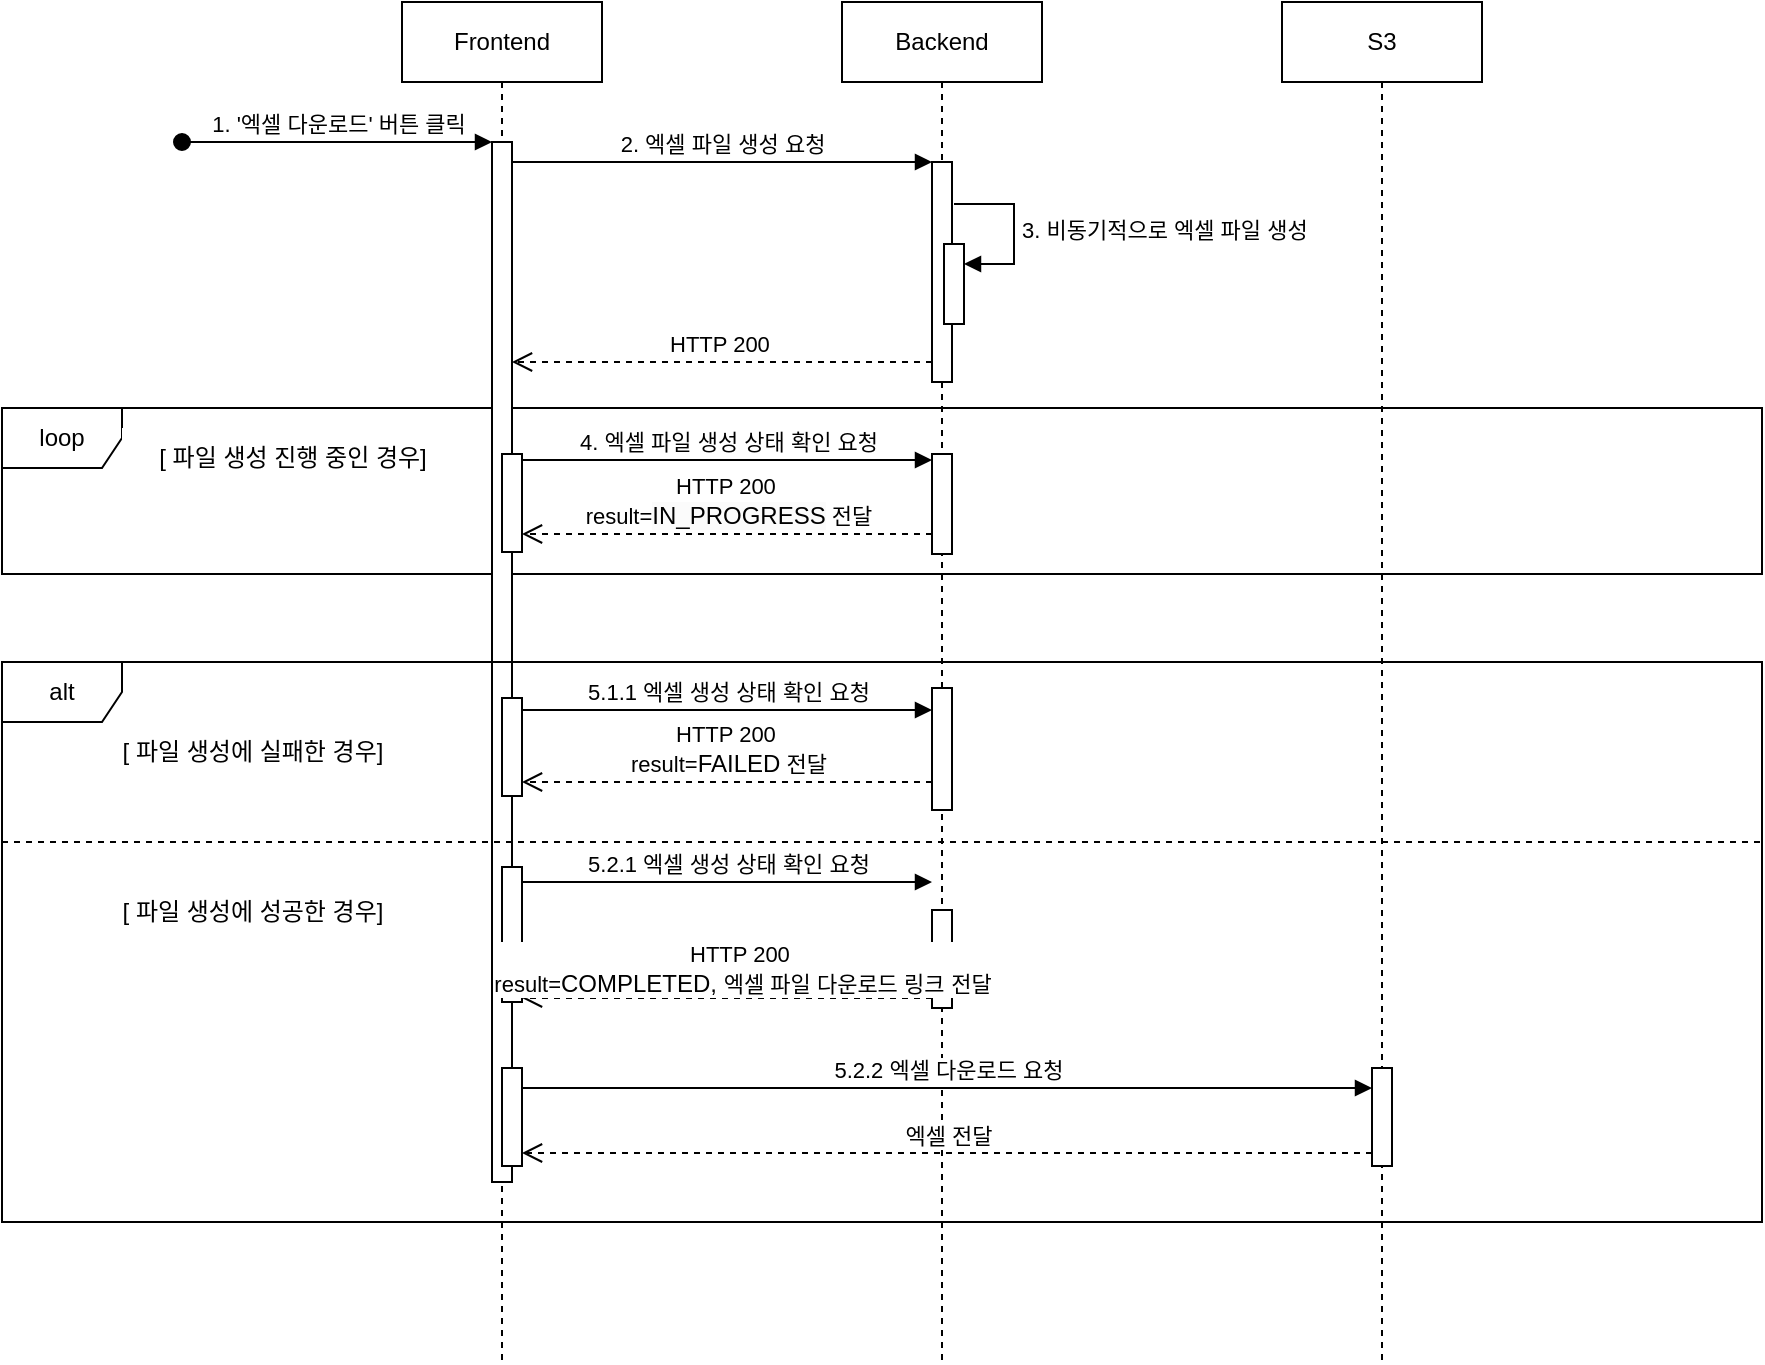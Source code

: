 <mxfile version="24.7.12">
  <diagram name="Page-1" id="2YBvvXClWsGukQMizWep">
    <mxGraphModel dx="1929" dy="650" grid="1" gridSize="10" guides="1" tooltips="1" connect="1" arrows="1" fold="1" page="1" pageScale="1" pageWidth="850" pageHeight="1100" math="0" shadow="0">
      <root>
        <mxCell id="0" />
        <mxCell id="1" parent="0" />
        <mxCell id="QKxXK6VpdKYHKQw2vSCh-11" value="loop" style="shape=umlFrame;whiteSpace=wrap;html=1;pointerEvents=0;" parent="1" vertex="1">
          <mxGeometry x="-160" y="243" width="880" height="83" as="geometry" />
        </mxCell>
        <mxCell id="aM9ryv3xv72pqoxQDRHE-1" value="Frontend" style="shape=umlLifeline;perimeter=lifelinePerimeter;whiteSpace=wrap;html=1;container=0;dropTarget=0;collapsible=0;recursiveResize=0;outlineConnect=0;portConstraint=eastwest;newEdgeStyle={&quot;edgeStyle&quot;:&quot;elbowEdgeStyle&quot;,&quot;elbow&quot;:&quot;vertical&quot;,&quot;curved&quot;:0,&quot;rounded&quot;:0};" parent="1" vertex="1">
          <mxGeometry x="40" y="40" width="100" height="680" as="geometry" />
        </mxCell>
        <mxCell id="aM9ryv3xv72pqoxQDRHE-2" value="" style="html=1;points=[];perimeter=orthogonalPerimeter;outlineConnect=0;targetShapes=umlLifeline;portConstraint=eastwest;newEdgeStyle={&quot;edgeStyle&quot;:&quot;elbowEdgeStyle&quot;,&quot;elbow&quot;:&quot;vertical&quot;,&quot;curved&quot;:0,&quot;rounded&quot;:0};" parent="aM9ryv3xv72pqoxQDRHE-1" vertex="1">
          <mxGeometry x="45" y="70" width="10" height="520" as="geometry" />
        </mxCell>
        <mxCell id="aM9ryv3xv72pqoxQDRHE-3" value="1. &#39;엑셀 다운로드&#39; 버튼 클릭" style="html=1;verticalAlign=bottom;startArrow=oval;endArrow=block;startSize=8;edgeStyle=elbowEdgeStyle;elbow=vertical;curved=0;rounded=0;" parent="aM9ryv3xv72pqoxQDRHE-1" target="aM9ryv3xv72pqoxQDRHE-2" edge="1">
          <mxGeometry relative="1" as="geometry">
            <mxPoint x="-110" y="70" as="sourcePoint" />
            <mxPoint as="offset" />
          </mxGeometry>
        </mxCell>
        <mxCell id="QKxXK6VpdKYHKQw2vSCh-9" value="" style="html=1;points=[[0,0,0,0,5],[0,1,0,0,-5],[1,0,0,0,5],[1,1,0,0,-5]];perimeter=orthogonalPerimeter;outlineConnect=0;targetShapes=umlLifeline;portConstraint=eastwest;newEdgeStyle={&quot;curved&quot;:0,&quot;rounded&quot;:0};" parent="aM9ryv3xv72pqoxQDRHE-1" vertex="1">
          <mxGeometry x="50" y="226" width="10" height="49" as="geometry" />
        </mxCell>
        <mxCell id="aM9ryv3xv72pqoxQDRHE-5" value="Backend" style="shape=umlLifeline;perimeter=lifelinePerimeter;whiteSpace=wrap;html=1;container=0;dropTarget=0;collapsible=0;recursiveResize=0;outlineConnect=0;portConstraint=eastwest;newEdgeStyle={&quot;edgeStyle&quot;:&quot;elbowEdgeStyle&quot;,&quot;elbow&quot;:&quot;vertical&quot;,&quot;curved&quot;:0,&quot;rounded&quot;:0};" parent="1" vertex="1">
          <mxGeometry x="260" y="40" width="100" height="680" as="geometry" />
        </mxCell>
        <mxCell id="aM9ryv3xv72pqoxQDRHE-6" value="" style="html=1;points=[];perimeter=orthogonalPerimeter;outlineConnect=0;targetShapes=umlLifeline;portConstraint=eastwest;newEdgeStyle={&quot;edgeStyle&quot;:&quot;elbowEdgeStyle&quot;,&quot;elbow&quot;:&quot;vertical&quot;,&quot;curved&quot;:0,&quot;rounded&quot;:0};" parent="aM9ryv3xv72pqoxQDRHE-5" vertex="1">
          <mxGeometry x="45" y="80" width="10" height="110" as="geometry" />
        </mxCell>
        <mxCell id="QKxXK6VpdKYHKQw2vSCh-8" value="3. 비동기적으로 엑셀 파일 생성" style="html=1;align=left;spacingLeft=2;endArrow=block;rounded=0;edgeStyle=orthogonalEdgeStyle;curved=0;rounded=0;" parent="aM9ryv3xv72pqoxQDRHE-5" target="QKxXK6VpdKYHKQw2vSCh-7" edge="1">
          <mxGeometry relative="1" as="geometry">
            <mxPoint x="56" y="101" as="sourcePoint" />
            <Array as="points">
              <mxPoint x="86" y="131" />
            </Array>
          </mxGeometry>
        </mxCell>
        <mxCell id="QKxXK6VpdKYHKQw2vSCh-7" value="" style="html=1;points=[[0,0,0,0,5],[0,1,0,0,-5],[1,0,0,0,5],[1,1,0,0,-5]];perimeter=orthogonalPerimeter;outlineConnect=0;targetShapes=umlLifeline;portConstraint=eastwest;newEdgeStyle={&quot;curved&quot;:0,&quot;rounded&quot;:0};" parent="aM9ryv3xv72pqoxQDRHE-5" vertex="1">
          <mxGeometry x="51" y="121" width="10" height="40" as="geometry" />
        </mxCell>
        <mxCell id="QKxXK6VpdKYHKQw2vSCh-10" value="&lt;span style=&quot;color: rgba(0, 0, 0, 0); font-family: monospace; font-size: 0px; text-align: start;&quot;&gt;%3CmxGraphModel%3E%3Croot%3E%3CmxCell%20id%3D%220%22%2F%3E%3CmxCell%20id%3D%221%22%20parent%3D%220%22%2F%3E%3CmxCell%20id%3D%222%22%20value%3D%224.%20%EC%97%91%EC%85%80%20%ED%8C%8C%EC%9D%BC%20%EC%83%9D%EC%84%B1%20%EC%9A%94%EC%B2%AD%22%20style%3D%22html%3D1%3BverticalAlign%3Dbottom%3BendArrow%3Dblock%3BedgeStyle%3DelbowEdgeStyle%3Belbow%3Dvertical%3Bcurved%3D0%3Brounded%3D0%3B%22%20edge%3D%221%22%20parent%3D%221%22%3E%3CmxGeometry%20relative%3D%221%22%20as%3D%22geometry%22%3E%3CmxPoint%20x%3D%22100%22%20y%3D%22269%22%20as%3D%22sourcePoint%22%2F%3E%3CArray%20as%3D%22points%22%3E%3CmxPoint%20x%3D%22185%22%20y%3D%22269%22%2F%3E%3C%2FArray%3E%3CmxPoint%20x%3D%22305%22%20y%3D%22269%22%20as%3D%22targetPoint%22%2F%3E%3C%2FmxGeometry%3E%3C%2FmxCell%3E%3C%2Froot%3E%3C%2FmxGraphModel%3E&lt;/span&gt;" style="html=1;points=[];perimeter=orthogonalPerimeter;outlineConnect=0;targetShapes=umlLifeline;portConstraint=eastwest;newEdgeStyle={&quot;edgeStyle&quot;:&quot;elbowEdgeStyle&quot;,&quot;elbow&quot;:&quot;vertical&quot;,&quot;curved&quot;:0,&quot;rounded&quot;:0};" parent="aM9ryv3xv72pqoxQDRHE-5" vertex="1">
          <mxGeometry x="45" y="226" width="10" height="50" as="geometry" />
        </mxCell>
        <mxCell id="QKxXK6VpdKYHKQw2vSCh-26" value="" style="html=1;points=[[0,0,0,0,5],[0,1,0,0,-5],[1,0,0,0,5],[1,1,0,0,-5]];perimeter=orthogonalPerimeter;outlineConnect=0;targetShapes=umlLifeline;portConstraint=eastwest;newEdgeStyle={&quot;curved&quot;:0,&quot;rounded&quot;:0};" parent="aM9ryv3xv72pqoxQDRHE-5" vertex="1">
          <mxGeometry x="45" y="454" width="10" height="49" as="geometry" />
        </mxCell>
        <mxCell id="aM9ryv3xv72pqoxQDRHE-7" value="2. 엑셀 파일 생성 요청" style="html=1;verticalAlign=bottom;endArrow=block;edgeStyle=elbowEdgeStyle;elbow=vertical;curved=0;rounded=0;" parent="1" source="aM9ryv3xv72pqoxQDRHE-2" target="aM9ryv3xv72pqoxQDRHE-6" edge="1">
          <mxGeometry relative="1" as="geometry">
            <mxPoint x="195" y="130" as="sourcePoint" />
            <Array as="points">
              <mxPoint x="180" y="120" />
            </Array>
          </mxGeometry>
        </mxCell>
        <mxCell id="aM9ryv3xv72pqoxQDRHE-8" value="HTTP 200&amp;nbsp;" style="html=1;verticalAlign=bottom;endArrow=open;dashed=1;endSize=8;edgeStyle=elbowEdgeStyle;elbow=horizontal;curved=0;rounded=0;" parent="1" edge="1">
          <mxGeometry relative="1" as="geometry">
            <mxPoint x="95" y="220" as="targetPoint" />
            <Array as="points">
              <mxPoint x="185" y="220" />
            </Array>
            <mxPoint x="305" y="220" as="sourcePoint" />
          </mxGeometry>
        </mxCell>
        <mxCell id="QKxXK6VpdKYHKQw2vSCh-1" value="S3" style="shape=umlLifeline;perimeter=lifelinePerimeter;whiteSpace=wrap;html=1;container=0;dropTarget=0;collapsible=0;recursiveResize=0;outlineConnect=0;portConstraint=eastwest;newEdgeStyle={&quot;edgeStyle&quot;:&quot;elbowEdgeStyle&quot;,&quot;elbow&quot;:&quot;vertical&quot;,&quot;curved&quot;:0,&quot;rounded&quot;:0};" parent="1" vertex="1">
          <mxGeometry x="480" y="40" width="100" height="680" as="geometry" />
        </mxCell>
        <mxCell id="QKxXK6VpdKYHKQw2vSCh-3" value="4. 엑셀 파일 생성 상태 확인 요청" style="html=1;verticalAlign=bottom;endArrow=block;edgeStyle=elbowEdgeStyle;elbow=vertical;curved=0;rounded=0;" parent="1" edge="1">
          <mxGeometry relative="1" as="geometry">
            <mxPoint x="100" y="269" as="sourcePoint" />
            <Array as="points">
              <mxPoint x="185" y="269" />
            </Array>
            <mxPoint x="305" y="269" as="targetPoint" />
          </mxGeometry>
        </mxCell>
        <mxCell id="QKxXK6VpdKYHKQw2vSCh-12" value="[ 파일 생성에 실패한 경우]" style="text;html=1;align=center;verticalAlign=middle;resizable=0;points=[];autosize=1;strokeColor=none;fillColor=default;" parent="1" vertex="1">
          <mxGeometry x="-115" y="400" width="160" height="30" as="geometry" />
        </mxCell>
        <mxCell id="QKxXK6VpdKYHKQw2vSCh-14" value="" style="line;strokeWidth=1;fillColor=none;align=left;verticalAlign=middle;spacingTop=-1;spacingLeft=3;spacingRight=3;rotatable=0;labelPosition=right;points=[];portConstraint=eastwest;strokeColor=inherit;dashed=1;" parent="1" vertex="1">
          <mxGeometry x="-160" y="456" width="880" height="8" as="geometry" />
        </mxCell>
        <mxCell id="QKxXK6VpdKYHKQw2vSCh-15" value="alt" style="shape=umlFrame;whiteSpace=wrap;html=1;pointerEvents=0;" parent="1" vertex="1">
          <mxGeometry x="-160" y="370" width="880" height="280" as="geometry" />
        </mxCell>
        <mxCell id="QKxXK6VpdKYHKQw2vSCh-16" value="[ 파일 생성 진행 중인 경우]" style="text;html=1;align=center;verticalAlign=middle;resizable=0;points=[];autosize=1;strokeColor=none;fillColor=default;" parent="1" vertex="1">
          <mxGeometry x="-100" y="253" width="170" height="30" as="geometry" />
        </mxCell>
        <mxCell id="QKxXK6VpdKYHKQw2vSCh-17" value="HTTP 200&amp;nbsp;&lt;div&gt;result=&lt;span style=&quot;font-size: 12px; background-color: rgb(251, 251, 251);&quot;&gt;IN_PROGRESS&lt;/span&gt;&amp;nbsp;전달&lt;/div&gt;" style="html=1;verticalAlign=bottom;endArrow=open;dashed=1;endSize=8;edgeStyle=elbowEdgeStyle;elbow=horizontal;curved=0;rounded=0;" parent="1" edge="1">
          <mxGeometry relative="1" as="geometry">
            <mxPoint x="100" y="306" as="targetPoint" />
            <Array as="points">
              <mxPoint x="190" y="306" />
            </Array>
            <mxPoint x="305" y="306" as="sourcePoint" />
          </mxGeometry>
        </mxCell>
        <mxCell id="QKxXK6VpdKYHKQw2vSCh-18" value="" style="html=1;points=[[0,0,0,0,5],[0,1,0,0,-5],[1,0,0,0,5],[1,1,0,0,-5]];perimeter=orthogonalPerimeter;outlineConnect=0;targetShapes=umlLifeline;portConstraint=eastwest;newEdgeStyle={&quot;curved&quot;:0,&quot;rounded&quot;:0};" parent="1" vertex="1">
          <mxGeometry x="90" y="388" width="10" height="49" as="geometry" />
        </mxCell>
        <mxCell id="QKxXK6VpdKYHKQw2vSCh-19" value="5.1.1 엑셀 생성 상태 확인 요청" style="html=1;verticalAlign=bottom;endArrow=block;edgeStyle=elbowEdgeStyle;elbow=vertical;curved=0;rounded=0;" parent="1" edge="1">
          <mxGeometry relative="1" as="geometry">
            <mxPoint x="100" y="394" as="sourcePoint" />
            <Array as="points">
              <mxPoint x="185" y="394" />
            </Array>
            <mxPoint x="305" y="394" as="targetPoint" />
          </mxGeometry>
        </mxCell>
        <mxCell id="QKxXK6VpdKYHKQw2vSCh-20" value="&lt;span style=&quot;color: rgba(0, 0, 0, 0); font-family: monospace; font-size: 0px; text-align: start;&quot;&gt;%3CmxGraphModel%3E%3Croot%3E%3CmxCell%20id%3D%220%22%2F%3E%3CmxCell%20id%3D%221%22%20parent%3D%220%22%2F%3E%3CmxCell%20id%3D%222%22%20value%3D%224.%20%EC%97%91%EC%85%80%20%ED%8C%8C%EC%9D%BC%20%EC%83%9D%EC%84%B1%20%EC%9A%94%EC%B2%AD%22%20style%3D%22html%3D1%3BverticalAlign%3Dbottom%3BendArrow%3Dblock%3BedgeStyle%3DelbowEdgeStyle%3Belbow%3Dvertical%3Bcurved%3D0%3Brounded%3D0%3B%22%20edge%3D%221%22%20parent%3D%221%22%3E%3CmxGeometry%20relative%3D%221%22%20as%3D%22geometry%22%3E%3CmxPoint%20x%3D%22100%22%20y%3D%22269%22%20as%3D%22sourcePoint%22%2F%3E%3CArray%20as%3D%22points%22%3E%3CmxPoint%20x%3D%22185%22%20y%3D%22269%22%2F%3E%3C%2FArray%3E%3CmxPoint%20x%3D%22305%22%20y%3D%22269%22%20as%3D%22targetPoint%22%2F%3E%3C%2FmxGeometry%3E%3C%2FmxCell%3E%3C%2Froot%3E%3C%2FmxGraphModel%3E&lt;/span&gt;" style="html=1;points=[];perimeter=orthogonalPerimeter;outlineConnect=0;targetShapes=umlLifeline;portConstraint=eastwest;newEdgeStyle={&quot;edgeStyle&quot;:&quot;elbowEdgeStyle&quot;,&quot;elbow&quot;:&quot;vertical&quot;,&quot;curved&quot;:0,&quot;rounded&quot;:0};" parent="1" vertex="1">
          <mxGeometry x="305" y="383" width="10" height="61" as="geometry" />
        </mxCell>
        <mxCell id="QKxXK6VpdKYHKQw2vSCh-21" value="HTTP 200&amp;nbsp;&lt;div&gt;result=&lt;span style=&quot;font-size: 12px;&quot;&gt;FAILED&lt;/span&gt;&amp;nbsp;전달&lt;/div&gt;" style="html=1;verticalAlign=bottom;endArrow=open;dashed=1;endSize=8;edgeStyle=elbowEdgeStyle;elbow=horizontal;curved=0;rounded=0;" parent="1" edge="1">
          <mxGeometry relative="1" as="geometry">
            <mxPoint x="100" y="430" as="targetPoint" />
            <Array as="points">
              <mxPoint x="190" y="430" />
            </Array>
            <mxPoint x="305" y="430" as="sourcePoint" />
          </mxGeometry>
        </mxCell>
        <mxCell id="QKxXK6VpdKYHKQw2vSCh-22" value="[ 파일 생성에 성공한 경우]" style="text;html=1;align=center;verticalAlign=middle;resizable=0;points=[];autosize=1;strokeColor=none;fillColor=default;" parent="1" vertex="1">
          <mxGeometry x="-115" y="480" width="160" height="30" as="geometry" />
        </mxCell>
        <mxCell id="QKxXK6VpdKYHKQw2vSCh-23" value="5.2.1 엑셀 생성 상태 확인 요청" style="html=1;verticalAlign=bottom;endArrow=block;edgeStyle=elbowEdgeStyle;elbow=horizontal;curved=0;rounded=0;" parent="1" edge="1">
          <mxGeometry relative="1" as="geometry">
            <mxPoint x="100" y="480" as="sourcePoint" />
            <Array as="points">
              <mxPoint x="185" y="480" />
            </Array>
            <mxPoint x="305" y="480" as="targetPoint" />
          </mxGeometry>
        </mxCell>
        <mxCell id="QKxXK6VpdKYHKQw2vSCh-25" value="" style="html=1;points=[[0,0,0,0,5],[0,1,0,0,-5],[1,0,0,0,5],[1,1,0,0,-5]];perimeter=orthogonalPerimeter;outlineConnect=0;targetShapes=umlLifeline;portConstraint=eastwest;newEdgeStyle={&quot;curved&quot;:0,&quot;rounded&quot;:0};" parent="1" vertex="1">
          <mxGeometry x="90" y="472.5" width="10" height="67.5" as="geometry" />
        </mxCell>
        <mxCell id="QKxXK6VpdKYHKQw2vSCh-27" value="" style="html=1;points=[[0,0,0,0,5],[0,1,0,0,-5],[1,0,0,0,5],[1,1,0,0,-5]];perimeter=orthogonalPerimeter;outlineConnect=0;targetShapes=umlLifeline;portConstraint=eastwest;newEdgeStyle={&quot;curved&quot;:0,&quot;rounded&quot;:0};" parent="1" vertex="1">
          <mxGeometry x="90" y="573" width="10" height="49" as="geometry" />
        </mxCell>
        <mxCell id="QKxXK6VpdKYHKQw2vSCh-28" value="5.2.2 엑셀 다운로드 요청" style="html=1;verticalAlign=bottom;endArrow=block;edgeStyle=elbowEdgeStyle;elbow=vertical;curved=0;rounded=0;" parent="1" source="QKxXK6VpdKYHKQw2vSCh-27" target="QKxXK6VpdKYHKQw2vSCh-29" edge="1">
          <mxGeometry relative="1" as="geometry">
            <mxPoint x="100" y="583" as="sourcePoint" />
            <Array as="points">
              <mxPoint x="185" y="583" />
            </Array>
            <mxPoint x="305" y="583" as="targetPoint" />
          </mxGeometry>
        </mxCell>
        <mxCell id="QKxXK6VpdKYHKQw2vSCh-29" value="" style="html=1;points=[[0,0,0,0,5],[0,1,0,0,-5],[1,0,0,0,5],[1,1,0,0,-5]];perimeter=orthogonalPerimeter;outlineConnect=0;targetShapes=umlLifeline;portConstraint=eastwest;newEdgeStyle={&quot;curved&quot;:0,&quot;rounded&quot;:0};" parent="1" vertex="1">
          <mxGeometry x="525" y="573" width="10" height="49" as="geometry" />
        </mxCell>
        <mxCell id="QKxXK6VpdKYHKQw2vSCh-30" value="엑셀 전달" style="html=1;verticalAlign=bottom;endArrow=open;dashed=1;endSize=8;edgeStyle=elbowEdgeStyle;elbow=horizontal;curved=0;rounded=0;" parent="1" edge="1">
          <mxGeometry relative="1" as="geometry">
            <mxPoint x="100" y="615.5" as="targetPoint" />
            <Array as="points" />
            <mxPoint x="525" y="615.5" as="sourcePoint" />
          </mxGeometry>
        </mxCell>
        <mxCell id="QKxXK6VpdKYHKQw2vSCh-24" value="HTTP 200&amp;nbsp;&lt;div&gt;result=&lt;span style=&quot;font-size: 12px;&quot;&gt;COMPLETED,&amp;nbsp;&lt;/span&gt;엑셀 파일 다운로드 링크&lt;span style=&quot;font-size: 12px;&quot;&gt;&amp;nbsp;&lt;/span&gt;전달&lt;/div&gt;" style="html=1;verticalAlign=bottom;endArrow=open;dashed=1;endSize=8;edgeStyle=elbowEdgeStyle;elbow=horizontal;curved=0;rounded=0;" parent="1" edge="1">
          <mxGeometry x="-0.073" y="2" relative="1" as="geometry">
            <mxPoint x="100" y="538" as="targetPoint" />
            <Array as="points">
              <mxPoint x="190" y="538" />
            </Array>
            <mxPoint x="305" y="538" as="sourcePoint" />
            <mxPoint as="offset" />
          </mxGeometry>
        </mxCell>
      </root>
    </mxGraphModel>
  </diagram>
</mxfile>
